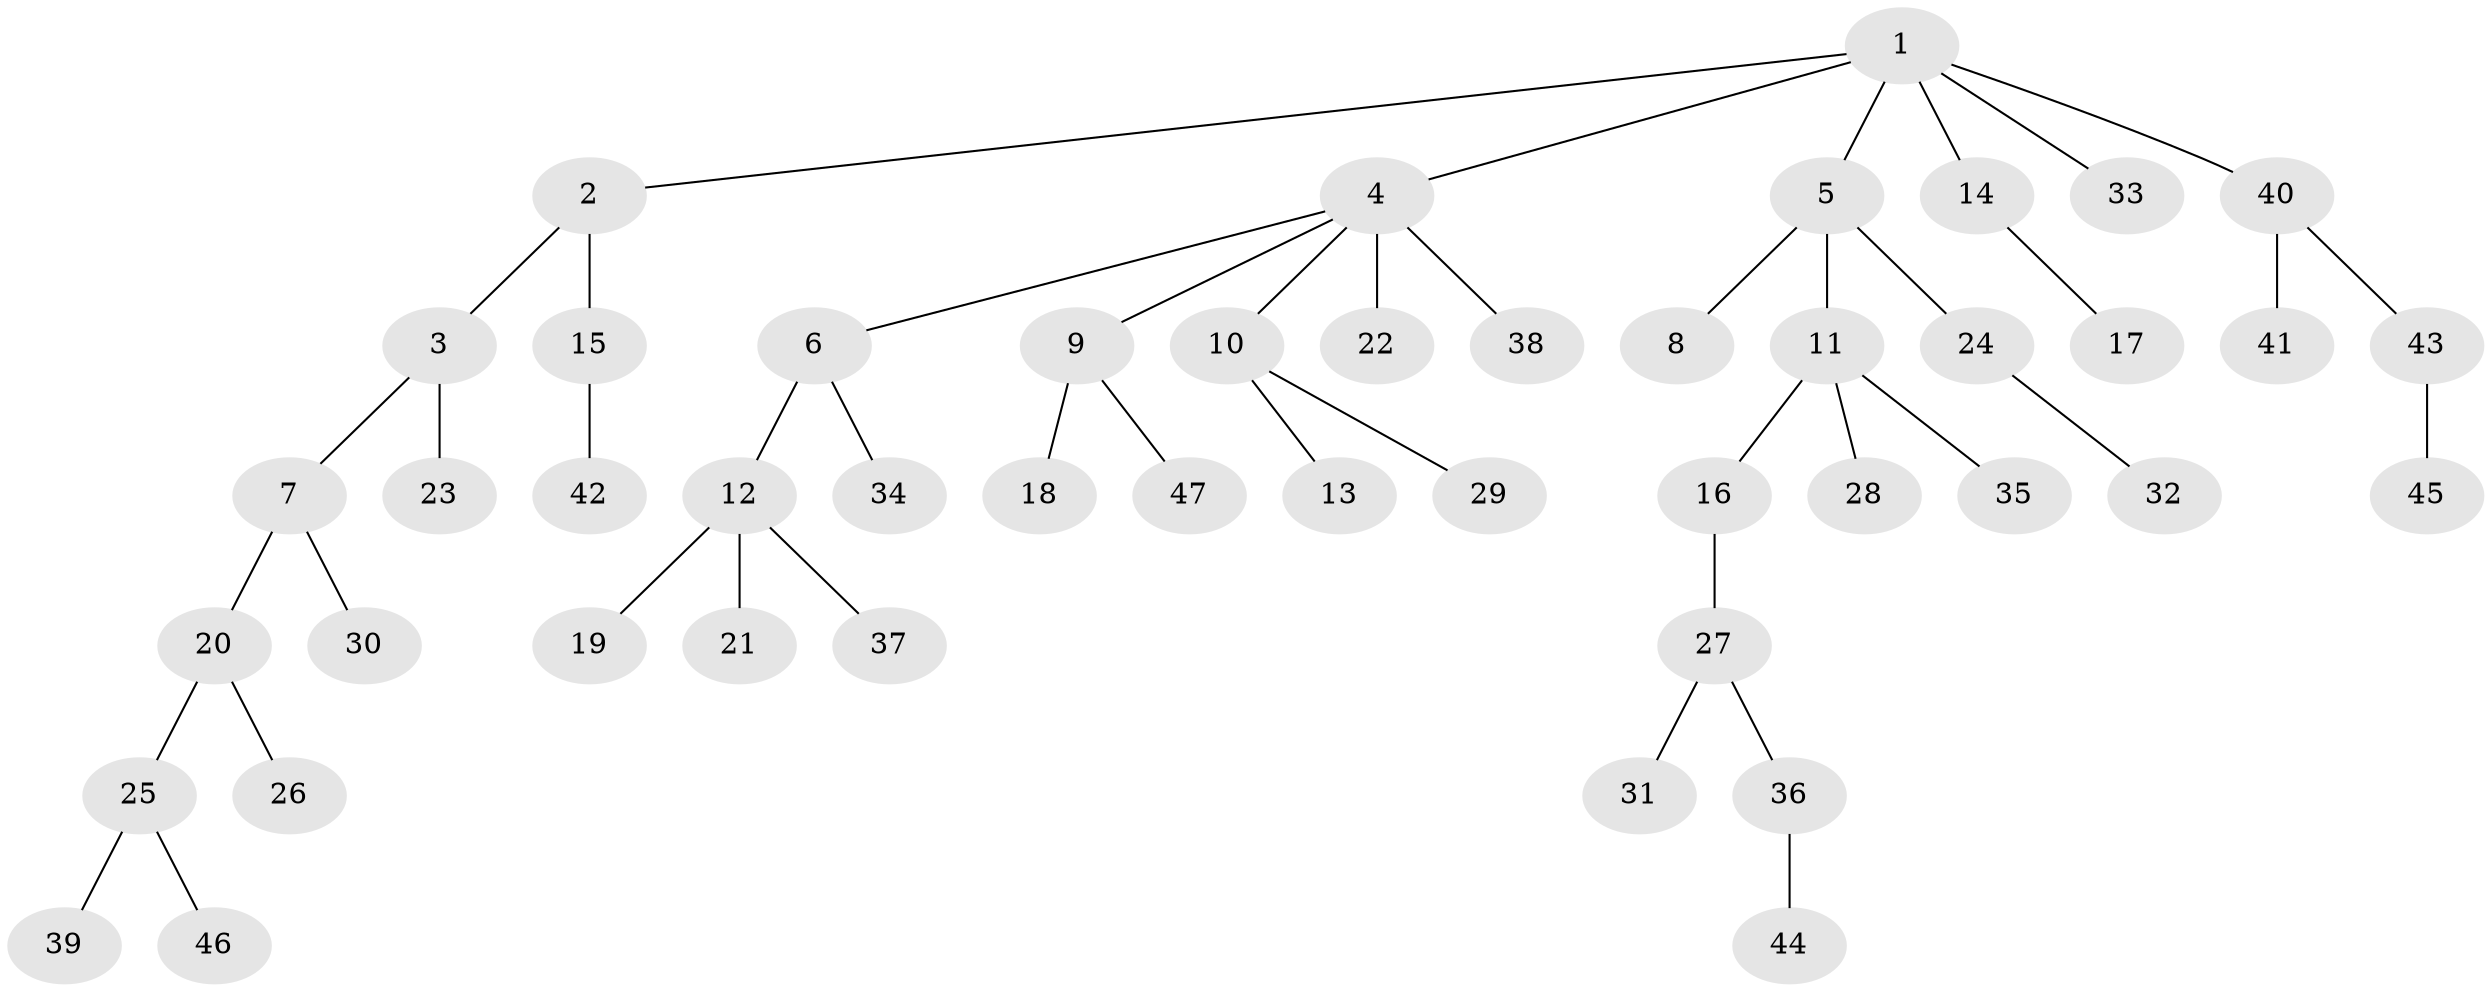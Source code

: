 // original degree distribution, {7: 0.011111111111111112, 3: 0.13333333333333333, 4: 0.07777777777777778, 6: 0.011111111111111112, 5: 0.03333333333333333, 1: 0.5111111111111111, 2: 0.2222222222222222}
// Generated by graph-tools (version 1.1) at 2025/36/03/09/25 02:36:49]
// undirected, 47 vertices, 46 edges
graph export_dot {
graph [start="1"]
  node [color=gray90,style=filled];
  1;
  2;
  3;
  4;
  5;
  6;
  7;
  8;
  9;
  10;
  11;
  12;
  13;
  14;
  15;
  16;
  17;
  18;
  19;
  20;
  21;
  22;
  23;
  24;
  25;
  26;
  27;
  28;
  29;
  30;
  31;
  32;
  33;
  34;
  35;
  36;
  37;
  38;
  39;
  40;
  41;
  42;
  43;
  44;
  45;
  46;
  47;
  1 -- 2 [weight=1.0];
  1 -- 4 [weight=1.0];
  1 -- 5 [weight=1.0];
  1 -- 14 [weight=1.0];
  1 -- 33 [weight=1.0];
  1 -- 40 [weight=1.0];
  2 -- 3 [weight=1.0];
  2 -- 15 [weight=2.0];
  3 -- 7 [weight=1.0];
  3 -- 23 [weight=1.0];
  4 -- 6 [weight=1.0];
  4 -- 9 [weight=1.0];
  4 -- 10 [weight=1.0];
  4 -- 22 [weight=2.0];
  4 -- 38 [weight=1.0];
  5 -- 8 [weight=1.0];
  5 -- 11 [weight=1.0];
  5 -- 24 [weight=1.0];
  6 -- 12 [weight=2.0];
  6 -- 34 [weight=1.0];
  7 -- 20 [weight=1.0];
  7 -- 30 [weight=1.0];
  9 -- 18 [weight=2.0];
  9 -- 47 [weight=1.0];
  10 -- 13 [weight=2.0];
  10 -- 29 [weight=1.0];
  11 -- 16 [weight=3.0];
  11 -- 28 [weight=1.0];
  11 -- 35 [weight=1.0];
  12 -- 19 [weight=1.0];
  12 -- 21 [weight=1.0];
  12 -- 37 [weight=1.0];
  14 -- 17 [weight=1.0];
  15 -- 42 [weight=1.0];
  16 -- 27 [weight=1.0];
  20 -- 25 [weight=1.0];
  20 -- 26 [weight=1.0];
  24 -- 32 [weight=1.0];
  25 -- 39 [weight=1.0];
  25 -- 46 [weight=1.0];
  27 -- 31 [weight=1.0];
  27 -- 36 [weight=1.0];
  36 -- 44 [weight=1.0];
  40 -- 41 [weight=1.0];
  40 -- 43 [weight=1.0];
  43 -- 45 [weight=1.0];
}
